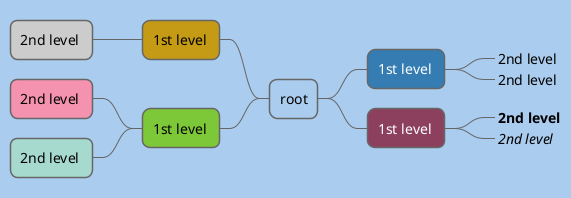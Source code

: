 @startmindmap
<style>
mindmapDiagram {
  Shadowing 0
  BackgroundColor #AACCEE
  LineColor #666666
  RoundCorner 15

  .blue {
    BackgroundColor #347cb2
    FontColor white
  }

  .burgundy {
    BackgroundColor #8d405e
    FontColor white
  }

  .mint {
    BackgroundColor #a7dace
  }

  .pink {
    BackgroundColor #f492af
  }

  .green {
    BackgroundColor #7dc838
  }

  .grey {
    BackgroundColor #cccccc
  }

  .sand {
    BackgroundColor #c59b15
  }
}
</style>

+ root
-- 1st level <<sand>>
--- 2nd level <<grey>>
-- 1st level <<green>>
--- 2nd level <<pink>>
--- 2nd level <<mint>>
++ 1st level <<blue>>
+++_ 2nd level
+++_ 2nd level
++ 1st level <<burgundy>>
+++_ <b>2nd level
+++_ <i>2nd level
@endmindmap
